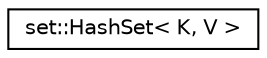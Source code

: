 digraph "Graphical Class Hierarchy"
{
 // LATEX_PDF_SIZE
  edge [fontname="Helvetica",fontsize="10",labelfontname="Helvetica",labelfontsize="10"];
  node [fontname="Helvetica",fontsize="10",shape=record];
  rankdir="LR";
  Node0 [label="set::HashSet\< K, V \>",height=0.2,width=0.4,color="black", fillcolor="white", style="filled",URL="$classset_1_1HashSet.html",tooltip=" "];
}

